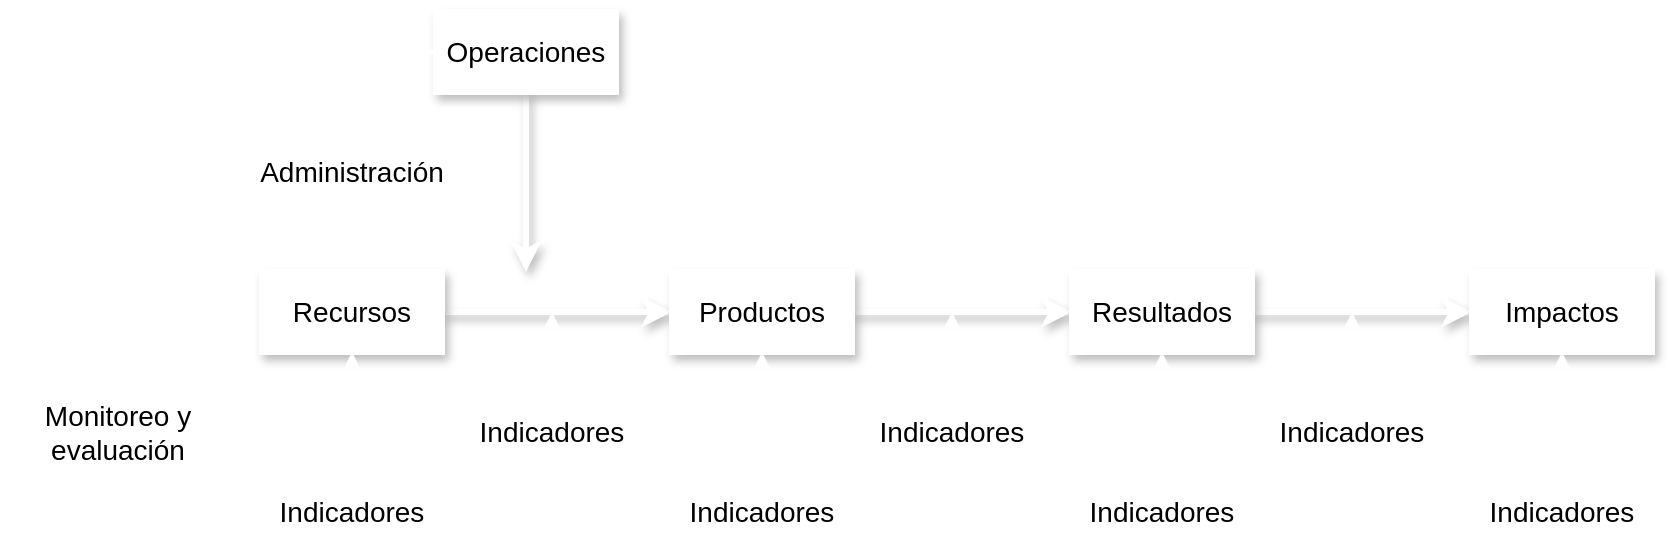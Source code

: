 <mxfile version="22.0.4" type="device">
  <diagram name="Página-1" id="bS2MjokrFLo7E7JU0h8C">
    <mxGraphModel dx="2261" dy="742" grid="1" gridSize="10" guides="1" tooltips="1" connect="1" arrows="1" fold="1" page="1" pageScale="1" pageWidth="827" pageHeight="1169" math="0" shadow="0">
      <root>
        <mxCell id="0" />
        <mxCell id="1" parent="0" />
        <mxCell id="ZuZGGENEoOjbWPKfL3nu-13" style="edgeStyle=orthogonalEdgeStyle;rounded=0;orthogonalLoop=1;jettySize=auto;html=1;strokeWidth=3;shadow=1;strokeColor=#FFFFFF;fontSize=14;" edge="1" parent="1" source="ZuZGGENEoOjbWPKfL3nu-1" target="ZuZGGENEoOjbWPKfL3nu-4">
          <mxGeometry relative="1" as="geometry" />
        </mxCell>
        <mxCell id="ZuZGGENEoOjbWPKfL3nu-39" style="edgeStyle=orthogonalEdgeStyle;rounded=0;orthogonalLoop=1;jettySize=auto;html=1;strokeColor=#FFFFFF;" edge="1" parent="1" source="ZuZGGENEoOjbWPKfL3nu-1" target="ZuZGGENEoOjbWPKfL3nu-21">
          <mxGeometry relative="1" as="geometry" />
        </mxCell>
        <mxCell id="ZuZGGENEoOjbWPKfL3nu-1" value="Recursos" style="rounded=0;whiteSpace=wrap;html=1;fontSize=14;shadow=1;strokeWidth=3;strokeColor=#FFFFFF;" vertex="1" parent="1">
          <mxGeometry x="100" y="360" width="90" height="40" as="geometry" />
        </mxCell>
        <mxCell id="ZuZGGENEoOjbWPKfL3nu-2" style="edgeStyle=orthogonalEdgeStyle;rounded=0;orthogonalLoop=1;jettySize=auto;html=1;exitX=0.5;exitY=1;exitDx=0;exitDy=0;fontSize=14;shadow=1;strokeWidth=3;strokeColor=#FFFFFF;" edge="1" parent="1" source="ZuZGGENEoOjbWPKfL3nu-1" target="ZuZGGENEoOjbWPKfL3nu-1">
          <mxGeometry relative="1" as="geometry" />
        </mxCell>
        <mxCell id="ZuZGGENEoOjbWPKfL3nu-14" style="edgeStyle=orthogonalEdgeStyle;rounded=0;orthogonalLoop=1;jettySize=auto;html=1;strokeWidth=3;shadow=1;strokeColor=#FFFFFF;fontSize=14;" edge="1" parent="1" source="ZuZGGENEoOjbWPKfL3nu-4" target="ZuZGGENEoOjbWPKfL3nu-5">
          <mxGeometry relative="1" as="geometry" />
        </mxCell>
        <mxCell id="ZuZGGENEoOjbWPKfL3nu-4" value="Productos" style="rounded=0;whiteSpace=wrap;html=1;fontSize=14;shadow=1;strokeWidth=3;strokeColor=#FFFFFF;" vertex="1" parent="1">
          <mxGeometry x="305" y="360" width="90" height="40" as="geometry" />
        </mxCell>
        <mxCell id="ZuZGGENEoOjbWPKfL3nu-15" style="edgeStyle=orthogonalEdgeStyle;rounded=0;orthogonalLoop=1;jettySize=auto;html=1;strokeWidth=3;shadow=1;strokeColor=#FFFFFF;fontSize=14;" edge="1" parent="1" source="ZuZGGENEoOjbWPKfL3nu-5" target="ZuZGGENEoOjbWPKfL3nu-6">
          <mxGeometry relative="1" as="geometry" />
        </mxCell>
        <mxCell id="ZuZGGENEoOjbWPKfL3nu-5" value="Resultados" style="rounded=0;whiteSpace=wrap;html=1;fontSize=14;shadow=1;strokeWidth=3;strokeColor=#FFFFFF;" vertex="1" parent="1">
          <mxGeometry x="505" y="360" width="90" height="40" as="geometry" />
        </mxCell>
        <mxCell id="ZuZGGENEoOjbWPKfL3nu-6" value="Impactos" style="rounded=0;whiteSpace=wrap;html=1;fontSize=14;shadow=1;strokeWidth=3;strokeColor=#FFFFFF;" vertex="1" parent="1">
          <mxGeometry x="705" y="360" width="90" height="40" as="geometry" />
        </mxCell>
        <mxCell id="ZuZGGENEoOjbWPKfL3nu-16" style="edgeStyle=orthogonalEdgeStyle;rounded=0;orthogonalLoop=1;jettySize=auto;html=1;strokeWidth=3;shadow=1;strokeColor=#FFFFFF;fontSize=14;" edge="1" parent="1" source="ZuZGGENEoOjbWPKfL3nu-7">
          <mxGeometry relative="1" as="geometry">
            <mxPoint x="232" y="360" as="targetPoint" />
          </mxGeometry>
        </mxCell>
        <mxCell id="ZuZGGENEoOjbWPKfL3nu-7" value="Operaciones" style="rounded=0;whiteSpace=wrap;html=1;fontSize=14;shadow=1;strokeWidth=3;strokeColor=#FFFFFF;" vertex="1" parent="1">
          <mxGeometry x="187" y="230" width="90" height="40" as="geometry" />
        </mxCell>
        <mxCell id="ZuZGGENEoOjbWPKfL3nu-40" style="edgeStyle=orthogonalEdgeStyle;rounded=0;orthogonalLoop=1;jettySize=auto;html=1;entryX=0;entryY=0.5;entryDx=0;entryDy=0;strokeColor=#FFFFFF;" edge="1" parent="1" source="ZuZGGENEoOjbWPKfL3nu-21" target="ZuZGGENEoOjbWPKfL3nu-7">
          <mxGeometry relative="1" as="geometry" />
        </mxCell>
        <mxCell id="ZuZGGENEoOjbWPKfL3nu-21" value="Administración" style="ellipse;whiteSpace=wrap;html=1;fontSize=14;strokeColor=#FFFFFF;" vertex="1" parent="1">
          <mxGeometry x="85" y="290" width="120" height="40" as="geometry" />
        </mxCell>
        <mxCell id="ZuZGGENEoOjbWPKfL3nu-30" style="edgeStyle=orthogonalEdgeStyle;rounded=0;orthogonalLoop=1;jettySize=auto;html=1;fontSize=14;strokeColor=#FFFFFF;" edge="1" parent="1" source="ZuZGGENEoOjbWPKfL3nu-22" target="ZuZGGENEoOjbWPKfL3nu-1">
          <mxGeometry relative="1" as="geometry" />
        </mxCell>
        <mxCell id="ZuZGGENEoOjbWPKfL3nu-22" value="Indicadores" style="rounded=0;whiteSpace=wrap;html=1;fontSize=14;strokeColor=#FFFFFF;" vertex="1" parent="1">
          <mxGeometry x="105" y="470" width="80" height="20" as="geometry" />
        </mxCell>
        <mxCell id="ZuZGGENEoOjbWPKfL3nu-31" style="edgeStyle=orthogonalEdgeStyle;rounded=0;orthogonalLoop=1;jettySize=auto;html=1;fontSize=14;strokeColor=#FFFFFF;" edge="1" parent="1" source="ZuZGGENEoOjbWPKfL3nu-23">
          <mxGeometry relative="1" as="geometry">
            <mxPoint x="245" y="380" as="targetPoint" />
          </mxGeometry>
        </mxCell>
        <mxCell id="ZuZGGENEoOjbWPKfL3nu-23" value="Indicadores" style="rounded=0;whiteSpace=wrap;html=1;fontSize=14;strokeColor=#FFFFFF;" vertex="1" parent="1">
          <mxGeometry x="205" y="430" width="80" height="20" as="geometry" />
        </mxCell>
        <mxCell id="ZuZGGENEoOjbWPKfL3nu-32" style="edgeStyle=orthogonalEdgeStyle;rounded=0;orthogonalLoop=1;jettySize=auto;html=1;fontSize=14;strokeColor=#FFFFFF;" edge="1" parent="1" source="ZuZGGENEoOjbWPKfL3nu-24" target="ZuZGGENEoOjbWPKfL3nu-4">
          <mxGeometry relative="1" as="geometry" />
        </mxCell>
        <mxCell id="ZuZGGENEoOjbWPKfL3nu-24" value="Indicadores" style="rounded=0;whiteSpace=wrap;html=1;fontSize=14;strokeColor=#FFFFFF;" vertex="1" parent="1">
          <mxGeometry x="310" y="470" width="80" height="20" as="geometry" />
        </mxCell>
        <mxCell id="ZuZGGENEoOjbWPKfL3nu-33" style="edgeStyle=orthogonalEdgeStyle;rounded=0;orthogonalLoop=1;jettySize=auto;html=1;fontSize=14;strokeColor=#FFFFFF;" edge="1" parent="1" source="ZuZGGENEoOjbWPKfL3nu-25">
          <mxGeometry relative="1" as="geometry">
            <mxPoint x="445" y="380" as="targetPoint" />
          </mxGeometry>
        </mxCell>
        <mxCell id="ZuZGGENEoOjbWPKfL3nu-25" value="Indicadores" style="rounded=0;whiteSpace=wrap;html=1;fontSize=14;strokeColor=#FFFFFF;" vertex="1" parent="1">
          <mxGeometry x="405" y="430" width="80" height="20" as="geometry" />
        </mxCell>
        <mxCell id="ZuZGGENEoOjbWPKfL3nu-35" style="edgeStyle=orthogonalEdgeStyle;rounded=0;orthogonalLoop=1;jettySize=auto;html=1;fontSize=14;strokeColor=#FFFFFF;" edge="1" parent="1" source="ZuZGGENEoOjbWPKfL3nu-26">
          <mxGeometry relative="1" as="geometry">
            <mxPoint x="645" y="380" as="targetPoint" />
          </mxGeometry>
        </mxCell>
        <mxCell id="ZuZGGENEoOjbWPKfL3nu-26" value="Indicadores" style="rounded=0;whiteSpace=wrap;html=1;fontSize=14;strokeColor=#FFFFFF;" vertex="1" parent="1">
          <mxGeometry x="605" y="430" width="80" height="20" as="geometry" />
        </mxCell>
        <mxCell id="ZuZGGENEoOjbWPKfL3nu-34" style="edgeStyle=orthogonalEdgeStyle;rounded=0;orthogonalLoop=1;jettySize=auto;html=1;fontSize=14;strokeColor=#FFFFFF;" edge="1" parent="1" source="ZuZGGENEoOjbWPKfL3nu-27" target="ZuZGGENEoOjbWPKfL3nu-5">
          <mxGeometry relative="1" as="geometry" />
        </mxCell>
        <mxCell id="ZuZGGENEoOjbWPKfL3nu-27" value="Indicadores" style="rounded=0;whiteSpace=wrap;html=1;fontSize=14;strokeColor=#FFFFFF;" vertex="1" parent="1">
          <mxGeometry x="510" y="470" width="80" height="20" as="geometry" />
        </mxCell>
        <mxCell id="ZuZGGENEoOjbWPKfL3nu-36" style="edgeStyle=orthogonalEdgeStyle;rounded=0;orthogonalLoop=1;jettySize=auto;html=1;entryX=0.5;entryY=1;entryDx=0;entryDy=0;fontSize=14;strokeColor=#FFFFFF;" edge="1" parent="1" source="ZuZGGENEoOjbWPKfL3nu-28" target="ZuZGGENEoOjbWPKfL3nu-6">
          <mxGeometry relative="1" as="geometry" />
        </mxCell>
        <mxCell id="ZuZGGENEoOjbWPKfL3nu-28" value="Indicadores" style="rounded=0;whiteSpace=wrap;html=1;fontSize=14;strokeColor=#FFFFFF;" vertex="1" parent="1">
          <mxGeometry x="710" y="470" width="80" height="20" as="geometry" />
        </mxCell>
        <mxCell id="ZuZGGENEoOjbWPKfL3nu-38" style="edgeStyle=orthogonalEdgeStyle;rounded=0;orthogonalLoop=1;jettySize=auto;html=1;fontSize=14;strokeColor=#FFFFFF;" edge="1" parent="1" source="ZuZGGENEoOjbWPKfL3nu-37">
          <mxGeometry relative="1" as="geometry">
            <mxPoint x="150" y="440" as="targetPoint" />
          </mxGeometry>
        </mxCell>
        <mxCell id="ZuZGGENEoOjbWPKfL3nu-37" value="Monitoreo y evaluación" style="rounded=0;whiteSpace=wrap;html=1;fontSize=14;strokeColor=#FFFFFF;" vertex="1" parent="1">
          <mxGeometry x="-30" y="422.5" width="116" height="35" as="geometry" />
        </mxCell>
      </root>
    </mxGraphModel>
  </diagram>
</mxfile>
